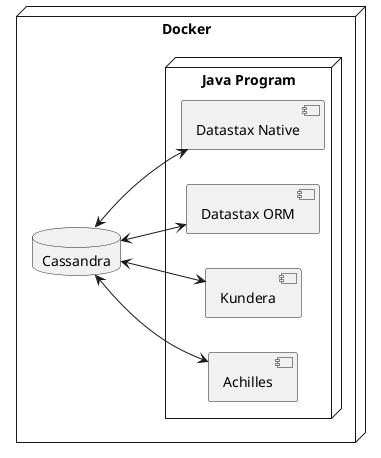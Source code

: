 @startuml
left to right direction

node "Docker" {
    node "Java Program" {
        [Datastax Native]
        [Datastax ORM]
        [Kundera]
        [Achilles]
    }

    database Cassandra
    [Cassandra] <-down-> [Datastax Native]
    [Cassandra] <-down-> [Datastax ORM]
    [Cassandra] <-down-> [Kundera]
    [Cassandra] <-down-> [Achilles]
}
@enduml